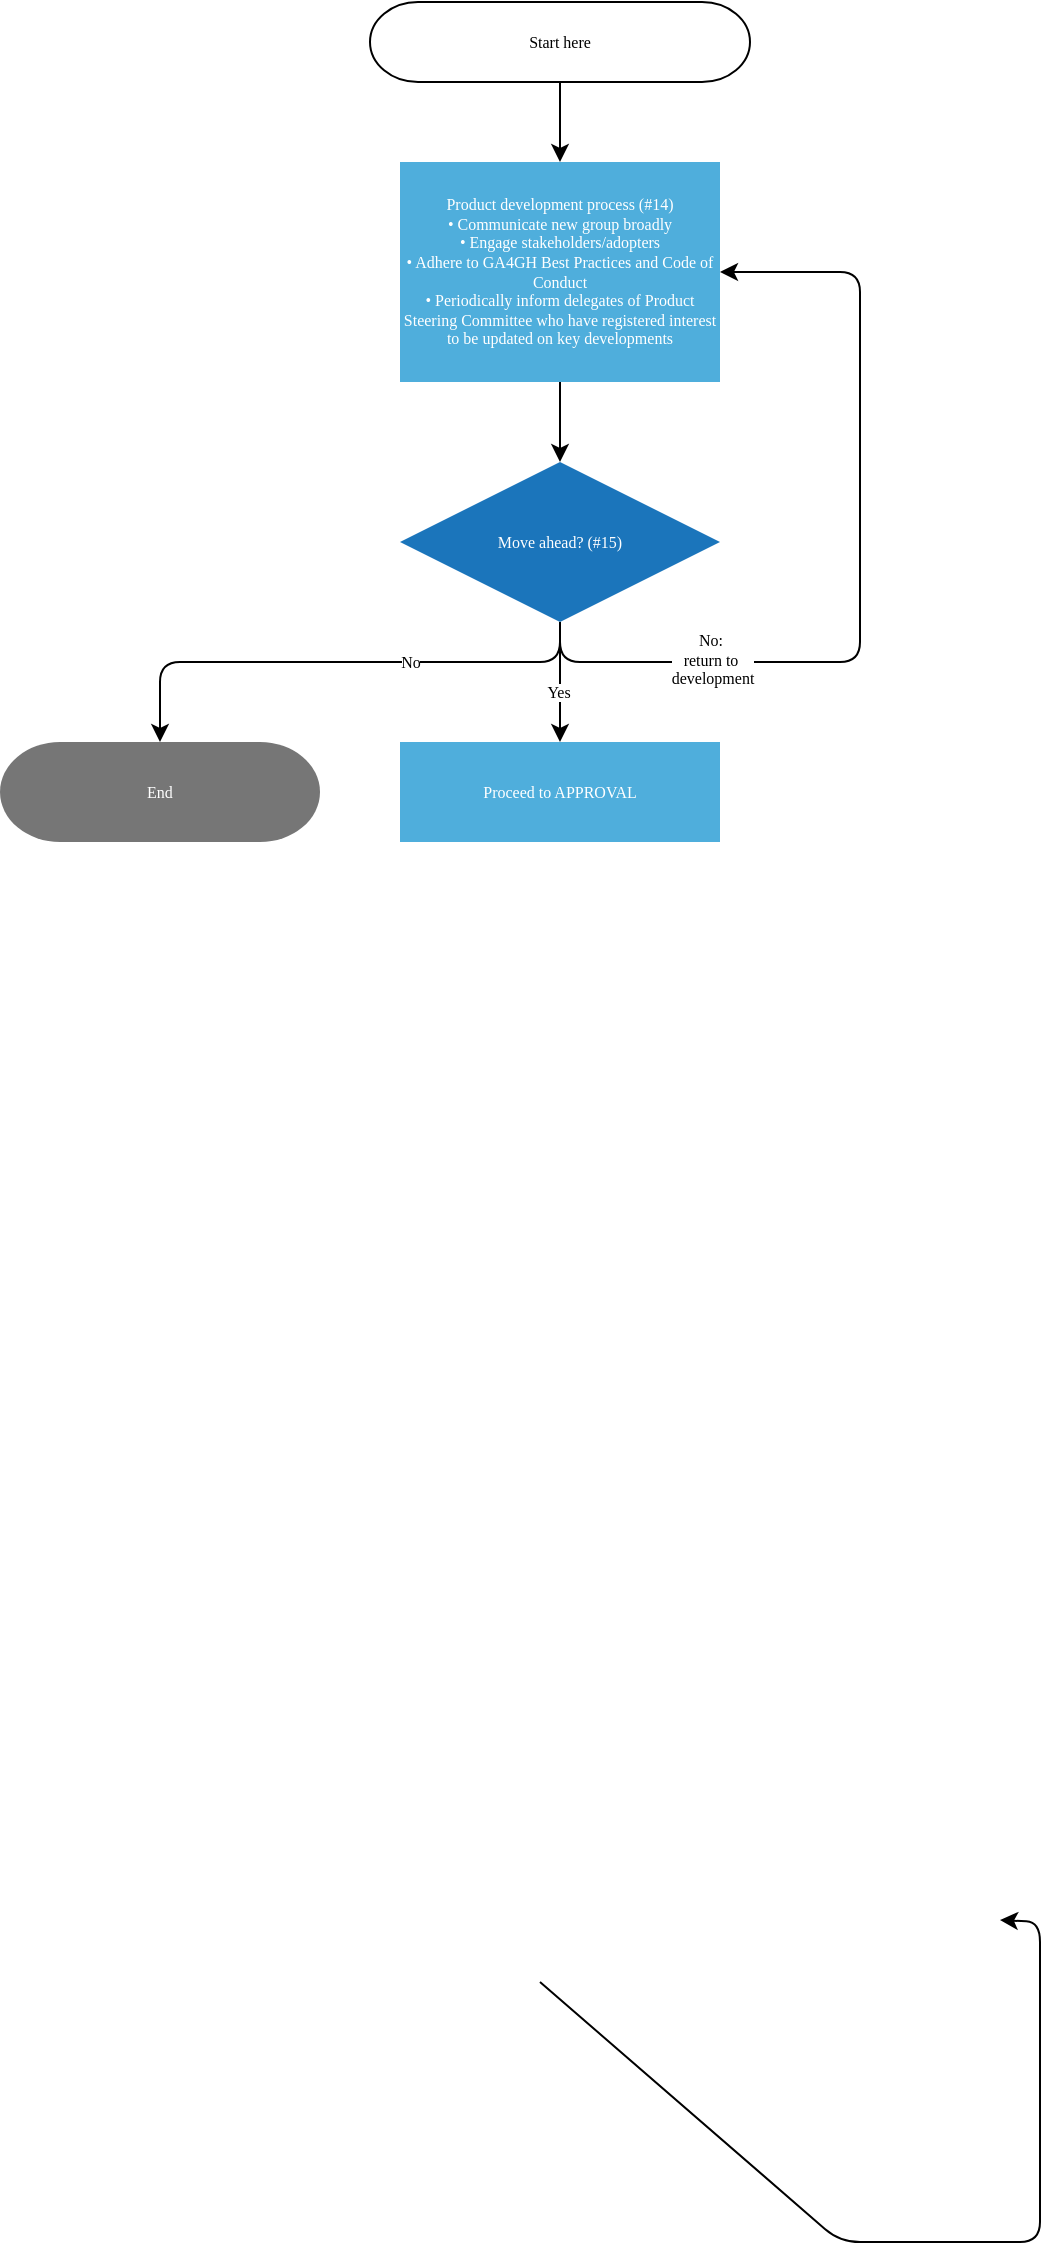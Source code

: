<mxfile version="24.7.7">
  <diagram name="Page-1" id="JKtT9ijfMeD0fgh-phho">
    <mxGraphModel dx="950" dy="455" grid="1" gridSize="10" guides="1" tooltips="1" connect="1" arrows="1" fold="1" page="1" pageScale="1" pageWidth="850" pageHeight="1100" math="0" shadow="0">
      <root>
        <mxCell id="0" />
        <mxCell id="1" parent="0" />
        <UserObject label="&lt;font color=&quot;#ffffff&quot; style=&quot;font-size: 8px;&quot;&gt;Move ahead? (#15)&lt;/font&gt;" link="#point15" id="G-RJr6JL06SoVc274rdQ-5">
          <mxCell style="rhombus;whiteSpace=wrap;html=1;strokeColor=none;fillColor=#1b75bb;fontFamily=Figtree;fontSource=https%3A%2F%2Ffonts.googleapis.com%2Fcss%3Ffamily%3DFigtree;fontSize=8;" vertex="1" parent="1">
            <mxGeometry x="330" y="260" width="160" height="80" as="geometry" />
          </mxCell>
        </UserObject>
        <UserObject label="&lt;font color=&quot;#ffffff&quot;&gt;Product development process (#14)&lt;/font&gt;&lt;div&gt;&lt;font color=&quot;#ffffff&quot;&gt;• Communicate new group broadly&lt;/font&gt;&lt;/div&gt;&lt;div&gt;&lt;font color=&quot;#ffffff&quot;&gt;• Engage stakeholders/adopters&lt;/font&gt;&lt;/div&gt;&lt;div&gt;&lt;font color=&quot;#ffffff&quot;&gt;• Adhere to GA4GH Best Practices and Code of Conduct&lt;/font&gt;&lt;/div&gt;&lt;div&gt;&lt;font color=&quot;#ffffff&quot;&gt;• Periodically inform delegates of Product Steering Committee who have registered interest to be updated on key developments&lt;/font&gt;&lt;/div&gt;" link="#point14" id="G-RJr6JL06SoVc274rdQ-8">
          <mxCell style="rounded=0;whiteSpace=wrap;html=1;strokeColor=none;fillColor=#4FAEDC;fontFamily=Figtree;fontSource=https%3A%2F%2Ffonts.googleapis.com%2Fcss%3Ffamily%3DFigtree;fontSize=8;" vertex="1" parent="1">
            <mxGeometry x="330" y="110" width="160" height="110" as="geometry" />
          </mxCell>
        </UserObject>
        <UserObject label="&lt;font color=&quot;#ffffff&quot; style=&quot;font-size: 8px;&quot;&gt;Proceed to APPROVAL&lt;/font&gt;" link="#section_6" id="G-RJr6JL06SoVc274rdQ-15">
          <mxCell style="rounded=0;whiteSpace=wrap;html=1;strokeColor=none;fillColor=#4FAEDC;fontFamily=Figtree;fontSource=https%3A%2F%2Ffonts.googleapis.com%2Fcss%3Ffamily%3DFigtree;fontSize=8;" vertex="1" parent="1">
            <mxGeometry x="330" y="400" width="160" height="50" as="geometry" />
          </mxCell>
        </UserObject>
        <mxCell id="G-RJr6JL06SoVc274rdQ-26" value="&lt;span style=&quot;font-size: 8px;&quot;&gt;&lt;font style=&quot;font-size: 8px;&quot;&gt;End&lt;/font&gt;&lt;/span&gt;" style="rounded=1;whiteSpace=wrap;html=1;absoluteArcSize=0;arcSize=60;strokeColor=none;fillColor=#767676;fontColor=#FFFFFF;fontFamily=Figtree;fontSource=https%3A%2F%2Ffonts.googleapis.com%2Fcss%3Ffamily%3DFigtree;fontSize=8;" vertex="1" parent="1">
          <mxGeometry x="130" y="400" width="160" height="50" as="geometry" />
        </mxCell>
        <mxCell id="G-RJr6JL06SoVc274rdQ-35" value="&lt;p style=&quot;line-height: 100%; font-size: 8px;&quot;&gt;Start here&lt;/p&gt;" style="rounded=1;whiteSpace=wrap;absoluteArcSize=0;arcSize=60;fontFamily=Figtree;fontSource=https%3A%2F%2Ffonts.googleapis.com%2Fcss%3Ffamily%3DFigtree;fontSize=8;html=1;" vertex="1" parent="1">
          <mxGeometry x="315" y="30" width="190" height="40" as="geometry" />
        </mxCell>
        <mxCell id="G-RJr6JL06SoVc274rdQ-51" value="" style="endArrow=classic;html=1;rounded=1;exitX=0.5;exitY=1;exitDx=0;exitDy=0;entryX=1;entryY=0.5;entryDx=0;entryDy=0;curved=0;" edge="1" parent="1" source="G-RJr6JL06SoVc274rdQ-32">
          <mxGeometry width="50" height="50" relative="1" as="geometry">
            <mxPoint x="400" y="1020" as="sourcePoint" />
            <mxPoint x="630" y="989" as="targetPoint" />
            <Array as="points">
              <mxPoint x="550" y="1150" />
              <mxPoint x="650" y="1150" />
              <mxPoint x="650" y="990" />
            </Array>
          </mxGeometry>
        </mxCell>
        <mxCell id="G-RJr6JL06SoVc274rdQ-53" value="" style="endArrow=classic;html=1;rounded=0;exitX=0.5;exitY=1;exitDx=0;exitDy=0;" edge="1" parent="1" source="G-RJr6JL06SoVc274rdQ-35" target="G-RJr6JL06SoVc274rdQ-8">
          <mxGeometry width="50" height="50" relative="1" as="geometry">
            <mxPoint x="370" y="420" as="sourcePoint" />
            <mxPoint x="420" y="370" as="targetPoint" />
          </mxGeometry>
        </mxCell>
        <mxCell id="G-RJr6JL06SoVc274rdQ-54" value="" style="endArrow=classic;html=1;rounded=0;exitX=0.5;exitY=1;exitDx=0;exitDy=0;entryX=0.5;entryY=0;entryDx=0;entryDy=0;" edge="1" parent="1" source="G-RJr6JL06SoVc274rdQ-8" target="G-RJr6JL06SoVc274rdQ-5">
          <mxGeometry width="50" height="50" relative="1" as="geometry">
            <mxPoint x="290" y="260" as="sourcePoint" />
            <mxPoint x="340" y="210" as="targetPoint" />
          </mxGeometry>
        </mxCell>
        <mxCell id="G-RJr6JL06SoVc274rdQ-55" value="" style="endArrow=classic;html=1;rounded=0;exitX=0.5;exitY=1;exitDx=0;exitDy=0;entryX=0.5;entryY=0;entryDx=0;entryDy=0;" edge="1" parent="1" source="G-RJr6JL06SoVc274rdQ-5" target="G-RJr6JL06SoVc274rdQ-15">
          <mxGeometry width="50" height="50" relative="1" as="geometry">
            <mxPoint x="380" y="400" as="sourcePoint" />
            <mxPoint x="430" y="350" as="targetPoint" />
          </mxGeometry>
        </mxCell>
        <mxCell id="G-RJr6JL06SoVc274rdQ-56" value="" style="endArrow=classic;html=1;rounded=1;exitX=0.5;exitY=1;exitDx=0;exitDy=0;entryX=0.5;entryY=0;entryDx=0;entryDy=0;curved=0;" edge="1" parent="1" source="G-RJr6JL06SoVc274rdQ-5" target="G-RJr6JL06SoVc274rdQ-26">
          <mxGeometry width="50" height="50" relative="1" as="geometry">
            <mxPoint x="380" y="400" as="sourcePoint" />
            <mxPoint x="430" y="350" as="targetPoint" />
            <Array as="points">
              <mxPoint x="410" y="360" />
              <mxPoint x="210" y="360" />
            </Array>
          </mxGeometry>
        </mxCell>
        <mxCell id="G-RJr6JL06SoVc274rdQ-57" value="" style="endArrow=classic;html=1;rounded=1;curved=0;" edge="1" parent="1">
          <mxGeometry width="50" height="50" relative="1" as="geometry">
            <mxPoint x="410" y="340" as="sourcePoint" />
            <mxPoint x="490" y="165" as="targetPoint" />
            <Array as="points">
              <mxPoint x="410" y="360" />
              <mxPoint x="560" y="360" />
              <mxPoint x="560" y="165" />
            </Array>
          </mxGeometry>
        </mxCell>
        <mxCell id="G-RJr6JL06SoVc274rdQ-58" value="&lt;font style=&quot;font-size: 8px;&quot; color=&quot;#000000&quot;&gt;No:&amp;nbsp;&lt;/font&gt;&lt;div&gt;&lt;font style=&quot;font-size: 8px;&quot; color=&quot;#000000&quot;&gt;return to&amp;nbsp;&lt;/font&gt;&lt;div style=&quot;font-size: 8px;&quot;&gt;&lt;font style=&quot;font-size: 8px;&quot; color=&quot;#000000&quot;&gt;development&lt;/font&gt;&lt;/div&gt;&lt;/div&gt;" style="edgeLabel;html=1;align=center;verticalAlign=middle;resizable=0;points=[];labelBackgroundColor=#FFFFFF;fontColor=#FFFFFF;fontSize=8;fontFamily=Figtree;fontSource=https%3A%2F%2Ffonts.googleapis.com%2Fcss%3Ffamily%3DFigtree;" vertex="1" connectable="0" parent="1">
          <mxGeometry x="502" y="220" as="geometry">
            <mxPoint x="-16" y="139" as="offset" />
          </mxGeometry>
        </mxCell>
        <mxCell id="G-RJr6JL06SoVc274rdQ-59" value="Yes" style="edgeLabel;html=1;align=center;verticalAlign=middle;resizable=0;points=[];labelBackgroundColor=#FFFFFF;fontFamily=Figtree;fontSource=https%3A%2F%2Ffonts.googleapis.com%2Fcss%3Ffamily%3DFigtree;fontSize=8;" vertex="1" connectable="0" parent="1">
          <mxGeometry x="420" y="182" as="geometry">
            <mxPoint x="-11" y="193" as="offset" />
          </mxGeometry>
        </mxCell>
        <mxCell id="G-RJr6JL06SoVc274rdQ-60" value="No" style="edgeLabel;html=1;align=center;verticalAlign=middle;resizable=0;points=[];labelBackgroundColor=#FFFFFF;fontFamily=Figtree;fontSize=8;fontSource=https%3A%2F%2Ffonts.googleapis.com%2Fcss%3Ffamily%3DFigtree;" vertex="1" connectable="0" parent="1">
          <mxGeometry x="209" y="94" as="geometry">
            <mxPoint x="126" y="266" as="offset" />
          </mxGeometry>
        </mxCell>
      </root>
    </mxGraphModel>
  </diagram>
</mxfile>
